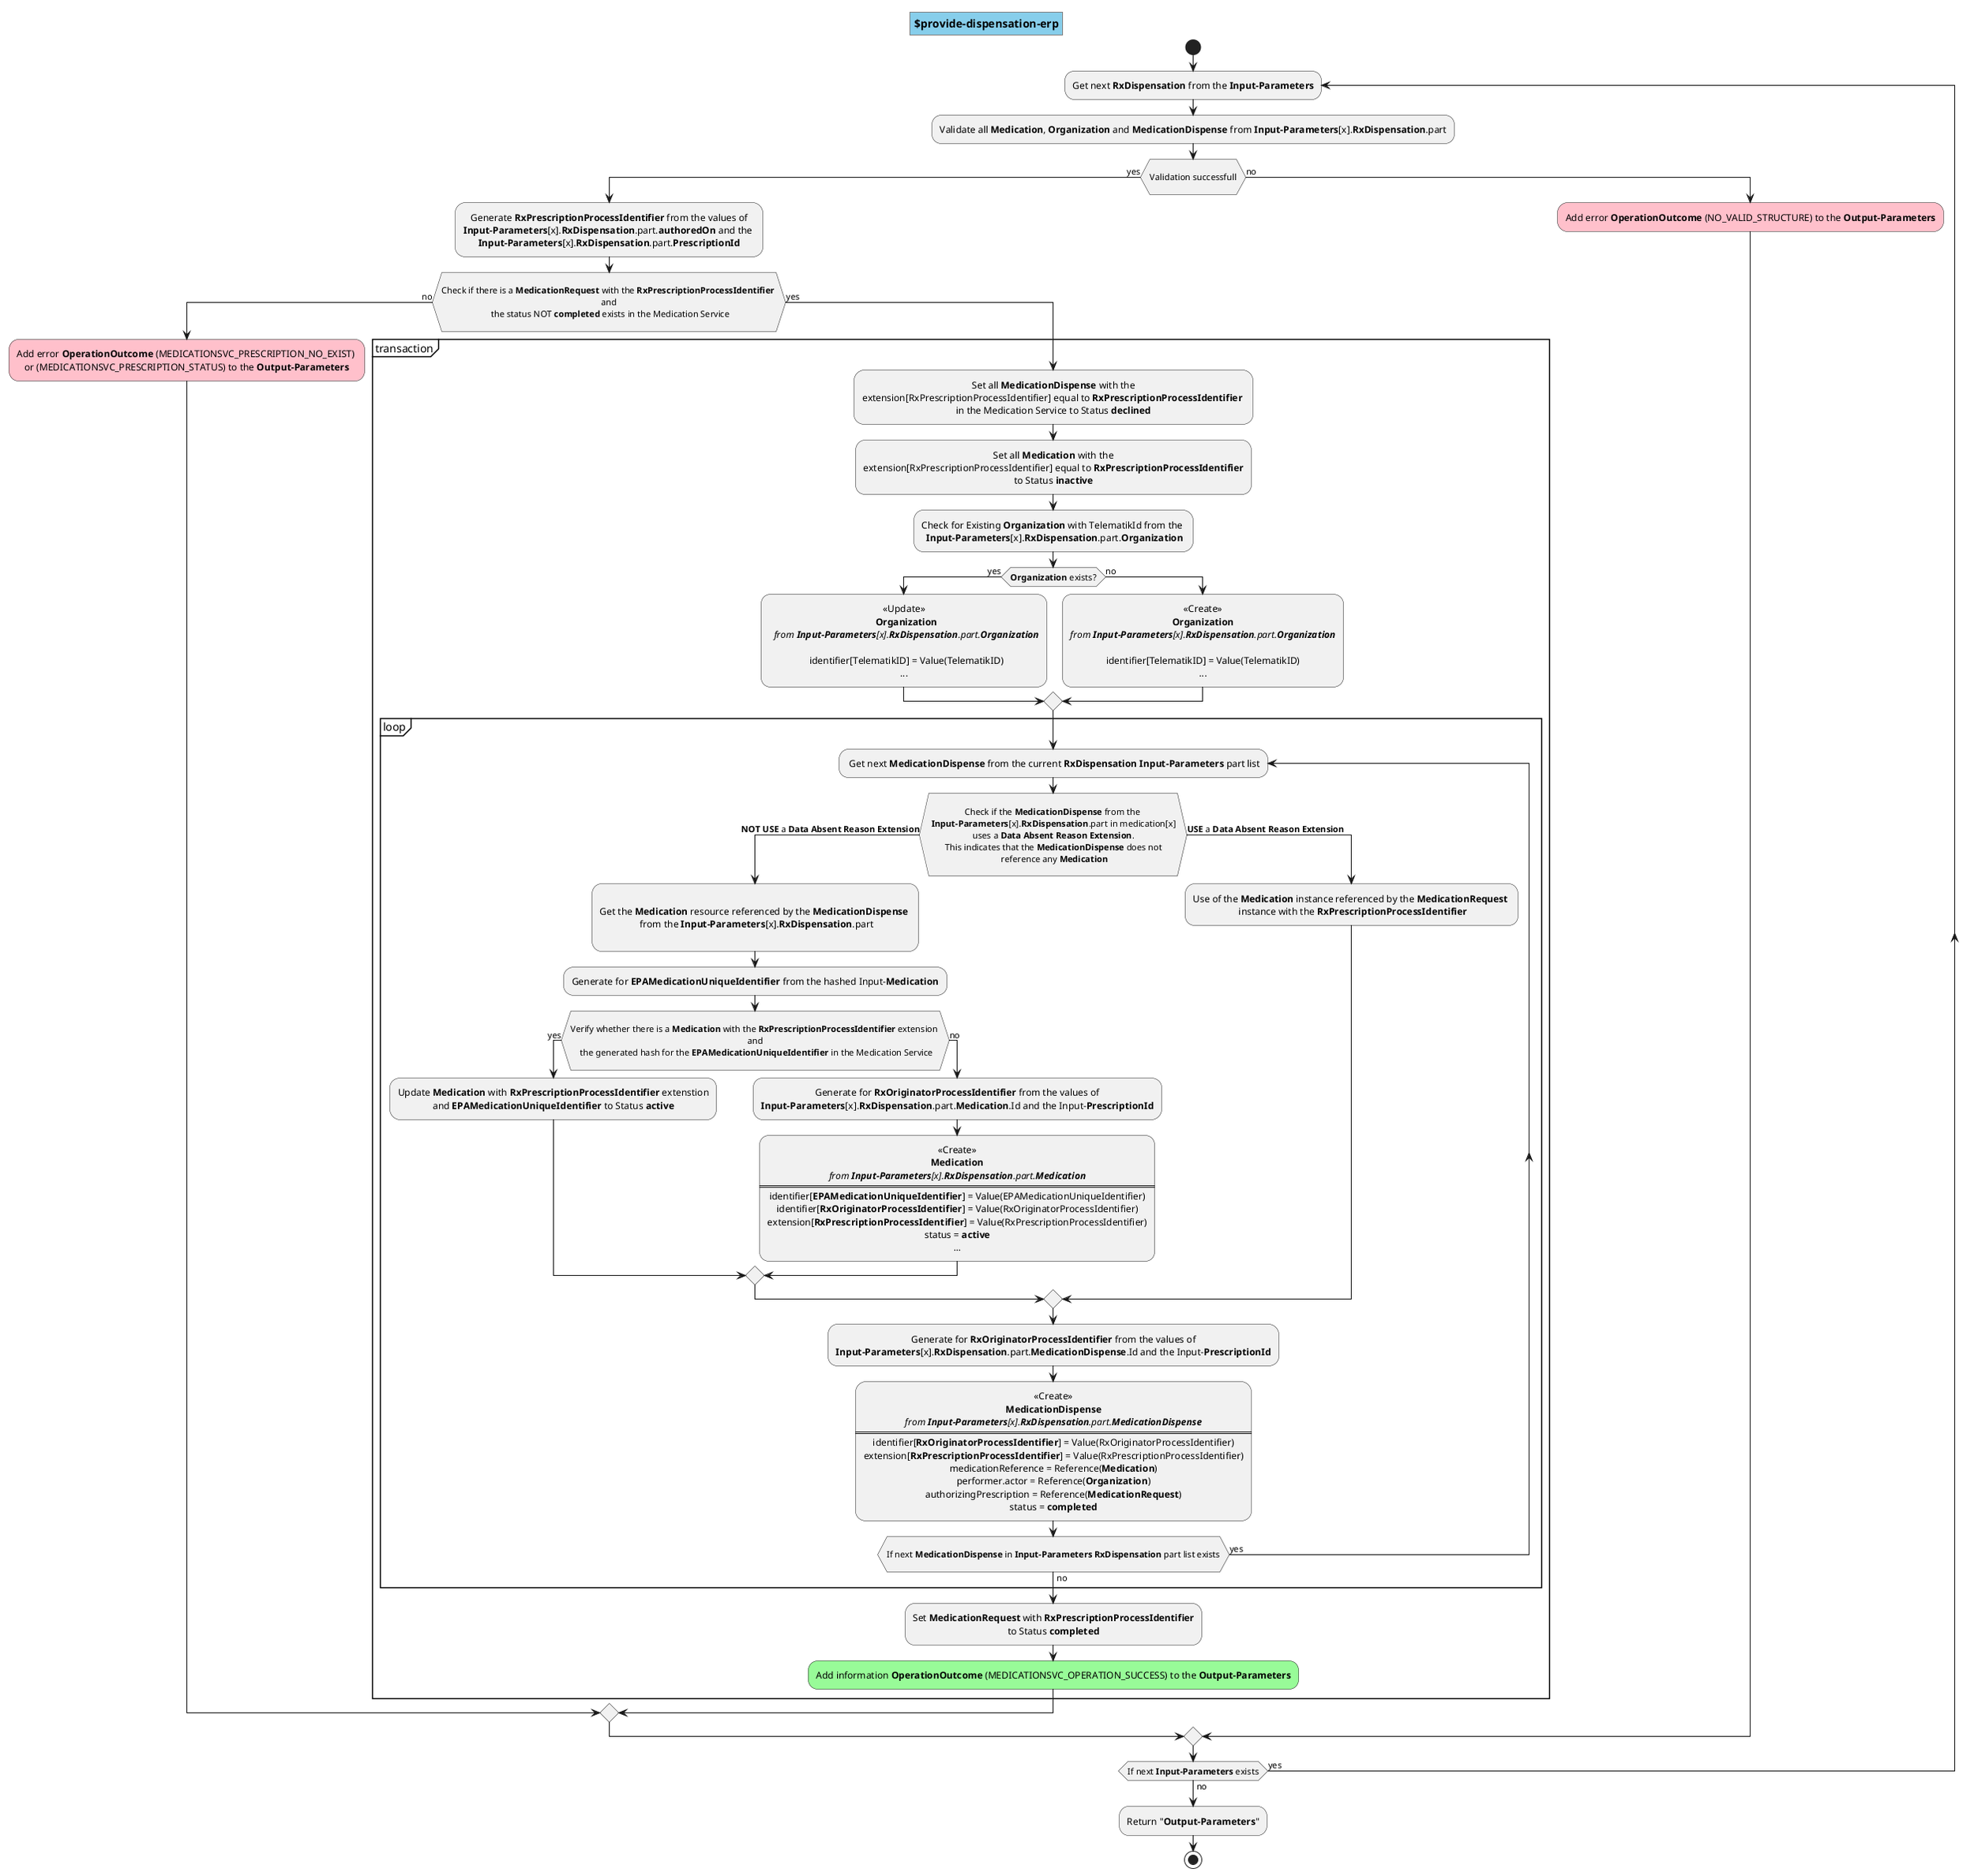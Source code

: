 @startuml operation.provide-dispensation-erp
skinparam defaultTextAlignment center
skinparam title {
  backgroundColor SkyBlue
  borderColor Gray
} 
title $provide-dispensation-erp

start

  repeat:Get next <b>RxDispensation</b> from the <b>Input-Parameters</b>;
  
    :Validate all <b>Medication</b>, <b>Organization</b> and <b>MedicationDispense</b> from <b>Input-Parameters</b>[x].<b>RxDispensation</b>.part;

    if (\rValidation successfull\r) then (yes)
      
      :Generate <b>RxPrescriptionProcessIdentifier</b> from the values of 
      <b>Input-Parameters</b>[x].<b>RxDispensation</b>.part.<b>authoredOn</b> and the 
      <b>Input-Parameters</b>[x].<b>RxDispensation</b>.part.<b>PrescriptionId</b>;


      if(\rCheck if there is a <b>MedicationRequest</b> with the <b>RxPrescriptionProcessIdentifier</b> \n and \n the status NOT <b>completed</b> exists in the Medication Service\r) then (no)
        
        #Pink:Add error <b>OperationOutcome</b> (MEDICATIONSVC_PRESCRIPTION_NO_EXIST) \nor (MEDICATIONSVC_PRESCRIPTION_STATUS) to the <b>Output-Parameters</b>; 
      
      else (yes)

        partition transaction {
        
          :Set all <b>MedicationDispense</b> with the 
          extension[RxPrescriptionProcessIdentifier] equal to <b>RxPrescriptionProcessIdentifier</b> 
          in the Medication Service to Status <b>declined</b>;

          :Set all <b>Medication</b> with the 
          extension[RxPrescriptionProcessIdentifier] equal to <b>RxPrescriptionProcessIdentifier</b>
          to Status <b>inactive</b>;

          :Check for Existing <b>Organization</b> with TelematikId from the \n <b>Input-Parameters</b>[x].<b>RxDispensation</b>.part.<b>Organization</b>;

          if (<b>Organization</b> exists?) then (yes)

            :<<Update >> 
            <b>Organization</b>
            <i>from <b>Input-Parameters</b>[x].<b>RxDispensation</b>.part.<b>Organization</b></i>
            
            identifier[TelematikID] = Value(TelematikID)
          ...;

          else (no)

            :<< Create >> 
            <b>Organization</b>
            <i>from <b>Input-Parameters</b>[x].<b>RxDispensation</b>.part.<b>Organization</b></i>
           
            identifier[TelematikID] = Value(TelematikID)
            ...;

          endif

          partition loop {
            
            repeat: Get next <b>MedicationDispense</b> from the current <b>RxDispensation</b> <b>Input-Parameters</b> part list;
            
            If(\rCheck if the <b>MedicationDispense</b> from the \n <b>Input-Parameters</b>[x].<b>RxDispensation</b>.part in medication[x] \n uses a <b>Data Absent Reason Extension</b>. \n This indicates that the <b>MedicationDispense</b> does not \n reference any <b>Medication</b>\r) then (<b>NOT USE</b> a <b>Data Absent Reason Extension</b>)

              :\rGet the <b>Medication</b> resource referenced by the <b>MedicationDispense</b> \n from the <b>Input-Parameters</b>[x].<b>RxDispensation</b>.part\r;

              :Generate for <b>EPAMedicationUniqueIdentifier</b> from the hashed Input-<b>Medication</b>;
              
              If(\rVerify whether there is a <b>Medication</b> with the <b>RxPrescriptionProcessIdentifier</b> extension \nand\n the generated hash for the <b>EPAMedicationUniqueIdentifier</b> in the Medication Service\r) then (yes)
                
                :Update <b>Medication</b> with <b>RxPrescriptionProcessIdentifier</b> extenstion
                and <b>EPAMedicationUniqueIdentifier</b> to Status <b>active</b>;

              else (no)

                :Generate for <b>RxOriginatorProcessIdentifier</b> from the values of 
                <b>Input-Parameters</b>[x].<b>RxDispensation</b>.part.<b>Medication</b>.Id and the Input-<b>PrescriptionId</b>;

                :<< Create >> 
                <b>Medication</b>
                <i>from <b>Input-Parameters</b>[x].<b>RxDispensation</b>.part.<b>Medication</b></i>
                ====
                identifier[<b>EPAMedicationUniqueIdentifier</b>] = Value(EPAMedicationUniqueIdentifier)
                identifier[<b>RxOriginatorProcessIdentifier</b>] = Value(RxOriginatorProcessIdentifier)
                extension[<b>RxPrescriptionProcessIdentifier</b>] = Value(RxPrescriptionProcessIdentifier)
                status = <b>active</b>
                ...;

              endif

            else (<b>USE</b> a <b>Data Absent Reason Extension</b>)

              :Use of the <b>Medication</b> instance referenced by the <b>MedicationRequest</b> \n instance with the <b>RxPrescriptionProcessIdentifier</b>;

            endif

            :Generate for <b>RxOriginatorProcessIdentifier</b> from the values of 
            <b>Input-Parameters</b>[x].<b>RxDispensation</b>.part.<b>MedicationDispense</b>.Id and the Input-<b>PrescriptionId</b>;

            :<< Create >>
            <b>MedicationDispense</b>
            <i>from <b>Input-Parameters</b>[x].<b>RxDispensation</b>.part.<b>MedicationDispense</b></i>
            =====
            identifier[<b>RxOriginatorProcessIdentifier</b>] = Value(RxOriginatorProcessIdentifier)
            extension[<b>RxPrescriptionProcessIdentifier</b>] = Value(RxPrescriptionProcessIdentifier)
            medicationReference = Reference(<b>Medication</b>)
            performer.actor = Reference(<b>Organization</b>)
            authorizingPrescription = Reference(<b>MedicationRequest</b>)
            status = <b>completed</b>;

            repeat while (\rIf next <b>MedicationDispense</b> in <b>Input-Parameters</b> <b>RxDispensation</b> part list exists\r) is (yes) not (no)
          }
          
          :Set <b>MedicationRequest</b> with <b>RxPrescriptionProcessIdentifier</b> 
          to Status <b>completed</b>;

          #PaleGreen:Add information <b>OperationOutcome</b> (MEDICATIONSVC_OPERATION_SUCCESS) to the <b>Output-Parameters</b>;
     
        }
      endif

    else (no)
      
      #Pink:Add error <b>OperationOutcome</b> (NO_VALID_STRUCTURE) to the <b>Output-Parameters</b>;
    
    endif
  
  repeat while (If next <b>Input-Parameters</b> exists) is (yes) not (no)

:Return "<b>Output-Parameters</b>";
stop    
@enduml